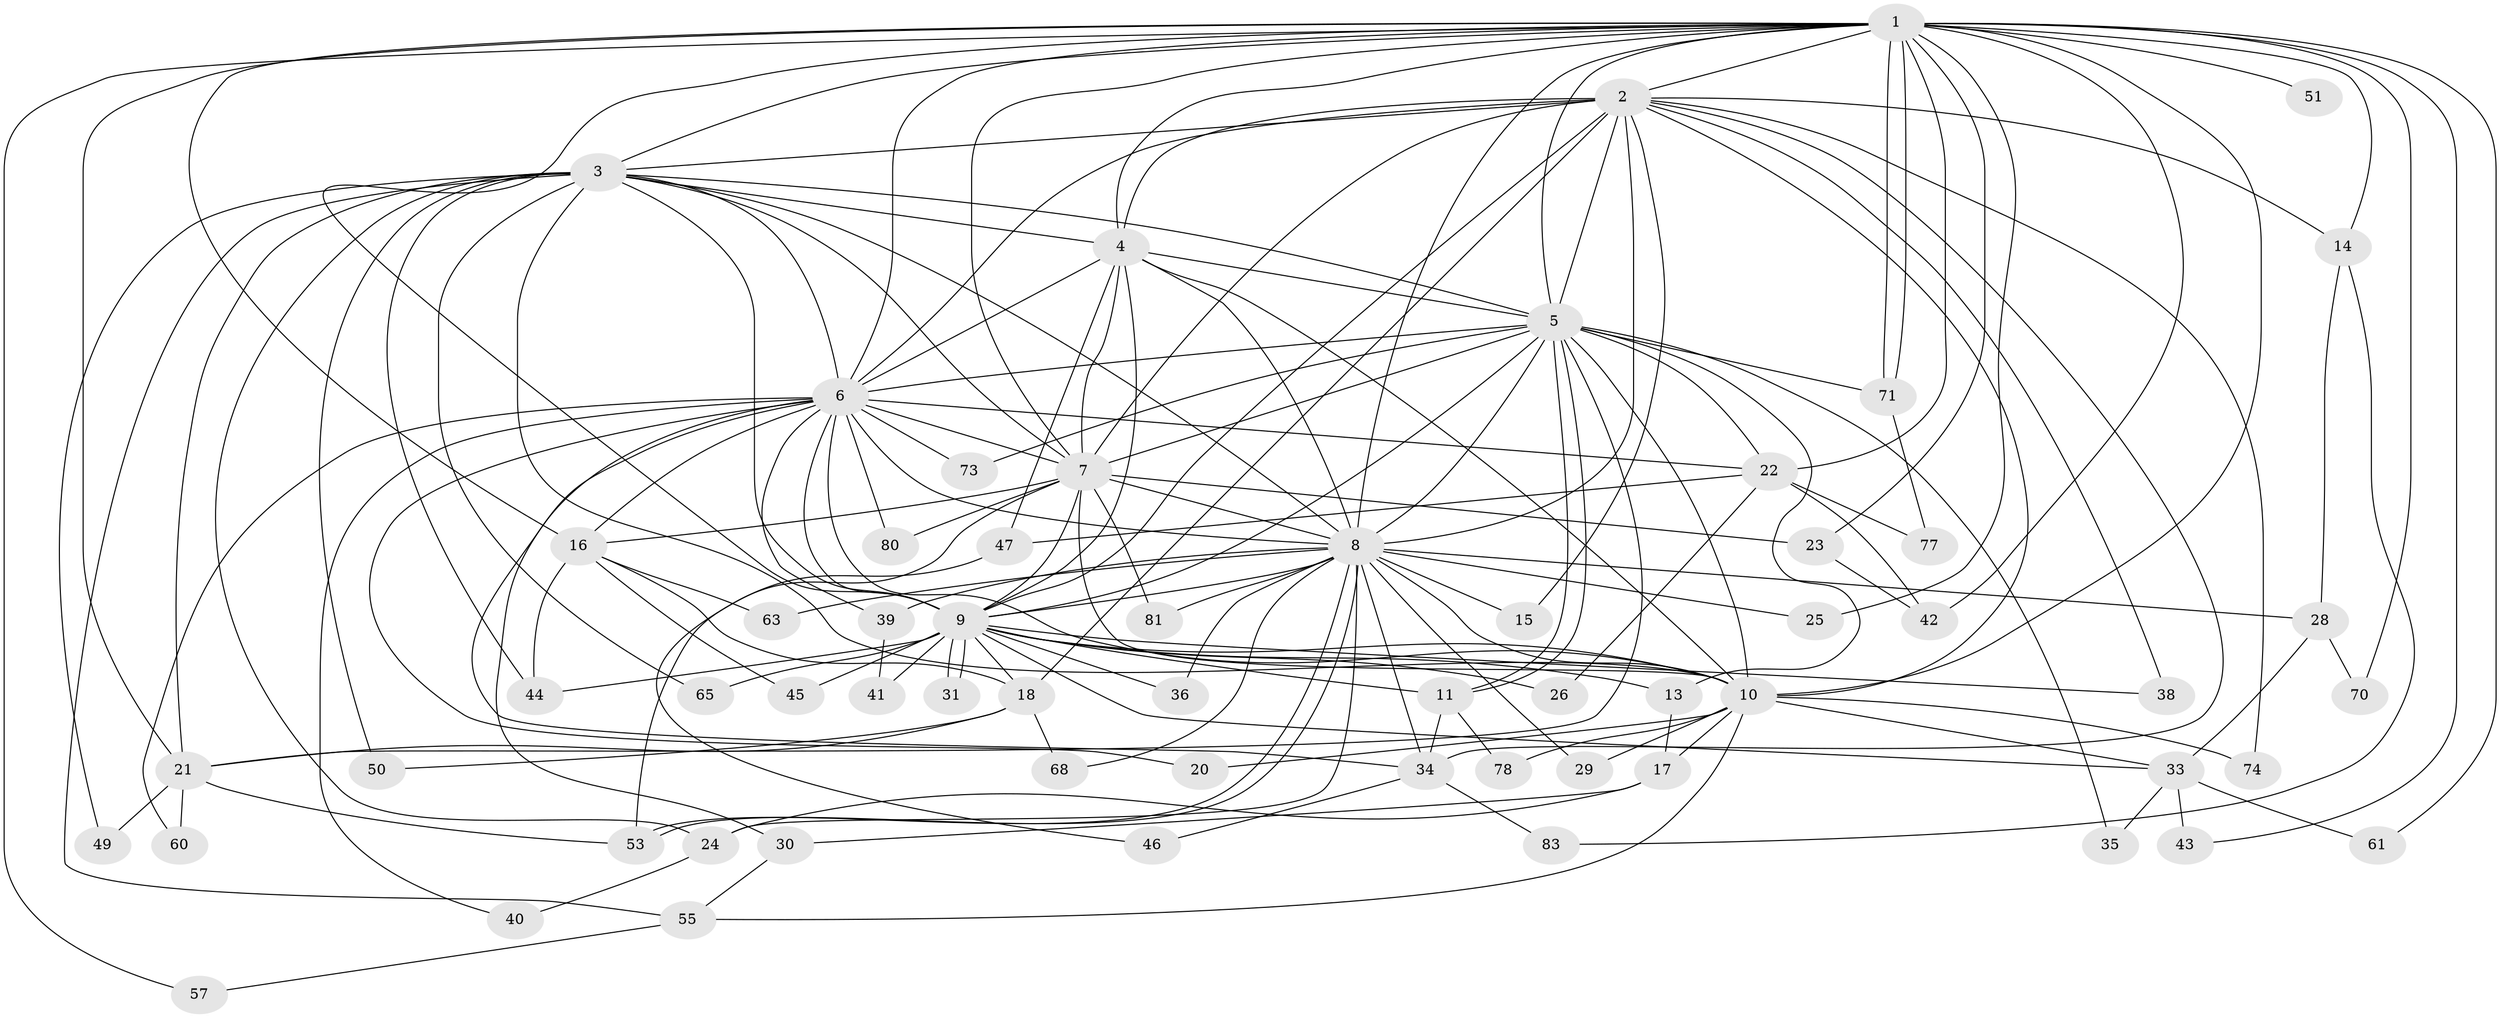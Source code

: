 // Generated by graph-tools (version 1.1) at 2025/51/02/27/25 19:51:41]
// undirected, 62 vertices, 164 edges
graph export_dot {
graph [start="1"]
  node [color=gray90,style=filled];
  1 [super="+12"];
  2 [super="+59"];
  3 [super="+37"];
  4;
  5 [super="+72"];
  6 [super="+75"];
  7 [super="+27"];
  8 [super="+19"];
  9 [super="+56"];
  10 [super="+67"];
  11 [super="+48"];
  13;
  14;
  15;
  16 [super="+32"];
  17;
  18 [super="+62"];
  20;
  21 [super="+79"];
  22 [super="+69"];
  23;
  24 [super="+52"];
  25;
  26;
  28;
  29;
  30 [super="+82"];
  31;
  33 [super="+54"];
  34 [super="+66"];
  35;
  36;
  38;
  39;
  40;
  41;
  42 [super="+58"];
  43;
  44 [super="+84"];
  45;
  46;
  47;
  49;
  50;
  51;
  53 [super="+64"];
  55;
  57;
  60;
  61;
  63;
  65;
  68;
  70;
  71 [super="+76"];
  73;
  74;
  77;
  78;
  80;
  81;
  83;
  1 -- 2;
  1 -- 3;
  1 -- 4;
  1 -- 5;
  1 -- 6;
  1 -- 7;
  1 -- 8;
  1 -- 9 [weight=2];
  1 -- 10;
  1 -- 14;
  1 -- 16;
  1 -- 21;
  1 -- 22;
  1 -- 23;
  1 -- 25;
  1 -- 42;
  1 -- 43;
  1 -- 51 [weight=2];
  1 -- 57;
  1 -- 61;
  1 -- 70;
  1 -- 71;
  1 -- 71;
  2 -- 3;
  2 -- 4;
  2 -- 5 [weight=2];
  2 -- 6;
  2 -- 7;
  2 -- 8;
  2 -- 9;
  2 -- 10;
  2 -- 14;
  2 -- 15;
  2 -- 18;
  2 -- 34;
  2 -- 38;
  2 -- 74;
  3 -- 4;
  3 -- 5;
  3 -- 6;
  3 -- 7;
  3 -- 8;
  3 -- 9;
  3 -- 10;
  3 -- 44;
  3 -- 49;
  3 -- 50;
  3 -- 55;
  3 -- 65;
  3 -- 21;
  3 -- 24;
  4 -- 5;
  4 -- 6;
  4 -- 7;
  4 -- 8 [weight=2];
  4 -- 9;
  4 -- 10;
  4 -- 47;
  5 -- 6;
  5 -- 7;
  5 -- 8;
  5 -- 9;
  5 -- 10 [weight=2];
  5 -- 11;
  5 -- 11;
  5 -- 13;
  5 -- 22;
  5 -- 35;
  5 -- 73;
  5 -- 21;
  5 -- 71;
  6 -- 7 [weight=2];
  6 -- 8;
  6 -- 9;
  6 -- 10;
  6 -- 20;
  6 -- 30;
  6 -- 39;
  6 -- 40;
  6 -- 60;
  6 -- 73;
  6 -- 16;
  6 -- 80;
  6 -- 34;
  6 -- 22;
  7 -- 8;
  7 -- 9;
  7 -- 10;
  7 -- 16;
  7 -- 23;
  7 -- 46;
  7 -- 80;
  7 -- 81;
  8 -- 9;
  8 -- 10;
  8 -- 15;
  8 -- 24;
  8 -- 25;
  8 -- 28;
  8 -- 29;
  8 -- 53;
  8 -- 53;
  8 -- 68;
  8 -- 81;
  8 -- 34;
  8 -- 36;
  8 -- 39;
  8 -- 63;
  9 -- 10;
  9 -- 13;
  9 -- 26;
  9 -- 31;
  9 -- 31;
  9 -- 33;
  9 -- 36;
  9 -- 38;
  9 -- 41;
  9 -- 45;
  9 -- 65;
  9 -- 18;
  9 -- 44;
  9 -- 11;
  10 -- 17;
  10 -- 20;
  10 -- 29;
  10 -- 55;
  10 -- 74;
  10 -- 78;
  10 -- 33;
  11 -- 78;
  11 -- 34;
  13 -- 17;
  14 -- 28;
  14 -- 83;
  16 -- 18;
  16 -- 44;
  16 -- 45;
  16 -- 63;
  17 -- 24;
  17 -- 30;
  18 -- 21;
  18 -- 50;
  18 -- 68;
  21 -- 49;
  21 -- 60;
  21 -- 53;
  22 -- 26;
  22 -- 47;
  22 -- 77;
  22 -- 42;
  23 -- 42;
  24 -- 40;
  28 -- 33;
  28 -- 70;
  30 -- 55;
  33 -- 35;
  33 -- 43;
  33 -- 61;
  34 -- 46;
  34 -- 83;
  39 -- 41;
  47 -- 53;
  55 -- 57;
  71 -- 77;
}
